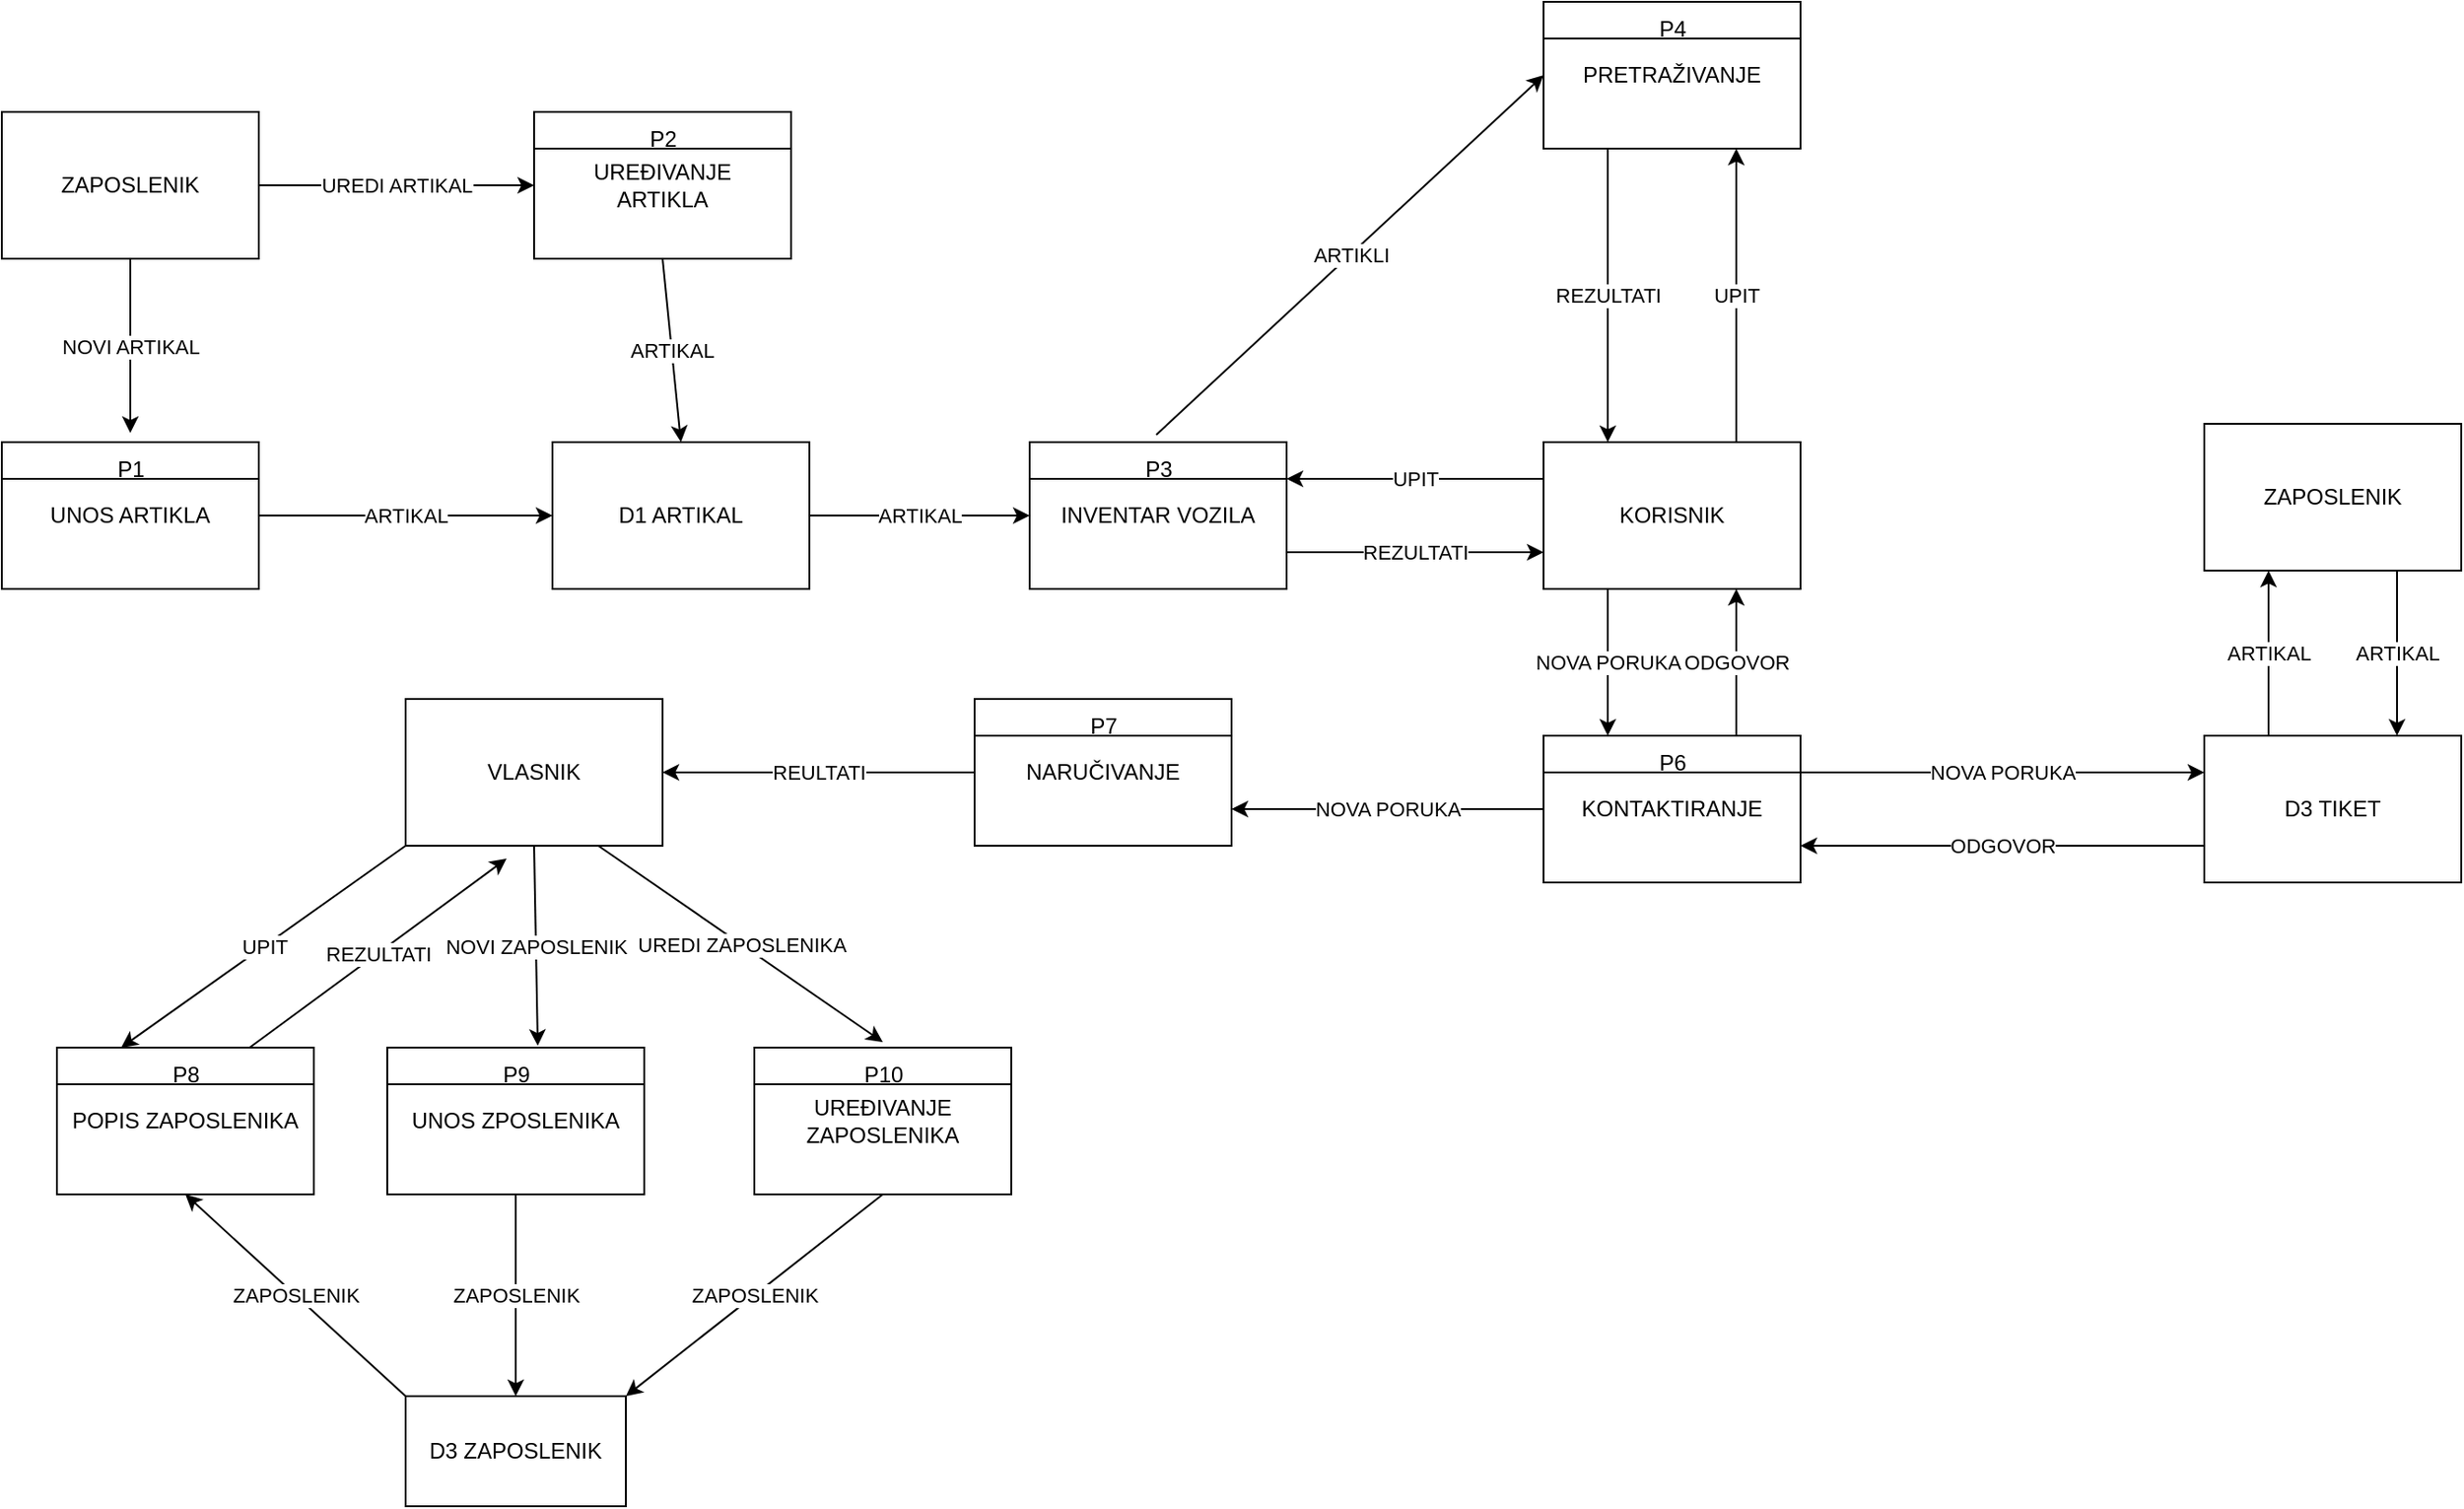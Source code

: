 <mxfile version="24.4.9" type="device">
  <diagram name="Page-1" id="-Onxnbn9xR5KZ_T1dZoe">
    <mxGraphModel dx="1434" dy="780" grid="1" gridSize="10" guides="1" tooltips="1" connect="1" arrows="1" fold="1" page="1" pageScale="1" pageWidth="850" pageHeight="1100" math="0" shadow="0">
      <root>
        <mxCell id="0" />
        <mxCell id="1" parent="0" />
        <mxCell id="6TGc007-YJCL6H7LoQrK-7" value="INVENTAR VOZILA" style="rounded=0;whiteSpace=wrap;html=1;" vertex="1" parent="1">
          <mxGeometry x="610" y="370" width="140" height="80" as="geometry" />
        </mxCell>
        <mxCell id="6TGc007-YJCL6H7LoQrK-9" value="" style="endArrow=none;html=1;rounded=0;exitX=0;exitY=0.25;exitDx=0;exitDy=0;entryX=1;entryY=0.25;entryDx=0;entryDy=0;" edge="1" parent="1" source="6TGc007-YJCL6H7LoQrK-7" target="6TGc007-YJCL6H7LoQrK-7">
          <mxGeometry width="50" height="50" relative="1" as="geometry">
            <mxPoint x="390" y="360" as="sourcePoint" />
            <mxPoint x="440" y="310" as="targetPoint" />
          </mxGeometry>
        </mxCell>
        <mxCell id="6TGc007-YJCL6H7LoQrK-10" value="D1 ARTIKAL" style="rounded=0;whiteSpace=wrap;html=1;" vertex="1" parent="1">
          <mxGeometry x="350" y="370" width="140" height="80" as="geometry" />
        </mxCell>
        <mxCell id="6TGc007-YJCL6H7LoQrK-12" value="UREĐIVANJE&lt;div&gt;ARTIKLA&lt;/div&gt;" style="rounded=0;whiteSpace=wrap;html=1;" vertex="1" parent="1">
          <mxGeometry x="340" y="190" width="140" height="80" as="geometry" />
        </mxCell>
        <mxCell id="6TGc007-YJCL6H7LoQrK-13" value="" style="endArrow=none;html=1;rounded=0;exitX=0;exitY=0.25;exitDx=0;exitDy=0;entryX=1;entryY=0.25;entryDx=0;entryDy=0;" edge="1" parent="1" source="6TGc007-YJCL6H7LoQrK-12" target="6TGc007-YJCL6H7LoQrK-12">
          <mxGeometry width="50" height="50" relative="1" as="geometry">
            <mxPoint x="530" y="200" as="sourcePoint" />
            <mxPoint x="580" y="150" as="targetPoint" />
          </mxGeometry>
        </mxCell>
        <mxCell id="6TGc007-YJCL6H7LoQrK-14" value="UNOS ARTIKLA" style="rounded=0;whiteSpace=wrap;html=1;" vertex="1" parent="1">
          <mxGeometry x="50" y="370" width="140" height="80" as="geometry" />
        </mxCell>
        <mxCell id="6TGc007-YJCL6H7LoQrK-15" value="" style="endArrow=none;html=1;rounded=0;exitX=0;exitY=0.25;exitDx=0;exitDy=0;entryX=1;entryY=0.25;entryDx=0;entryDy=0;" edge="1" parent="1" source="6TGc007-YJCL6H7LoQrK-14" target="6TGc007-YJCL6H7LoQrK-14">
          <mxGeometry width="50" height="50" relative="1" as="geometry">
            <mxPoint x="430" y="390" as="sourcePoint" />
            <mxPoint x="480" y="340" as="targetPoint" />
          </mxGeometry>
        </mxCell>
        <mxCell id="6TGc007-YJCL6H7LoQrK-16" value="VLASNIK" style="rounded=0;whiteSpace=wrap;html=1;" vertex="1" parent="1">
          <mxGeometry x="270" y="510" width="140" height="80" as="geometry" />
        </mxCell>
        <mxCell id="6TGc007-YJCL6H7LoQrK-18" value="KORISNIK" style="rounded=0;whiteSpace=wrap;html=1;" vertex="1" parent="1">
          <mxGeometry x="890" y="370" width="140" height="80" as="geometry" />
        </mxCell>
        <mxCell id="6TGc007-YJCL6H7LoQrK-20" value="ZAPOSLENIK" style="rounded=0;whiteSpace=wrap;html=1;" vertex="1" parent="1">
          <mxGeometry x="50" y="190" width="140" height="80" as="geometry" />
        </mxCell>
        <mxCell id="6TGc007-YJCL6H7LoQrK-22" value="KONTAKTIRANJE" style="rounded=0;whiteSpace=wrap;html=1;" vertex="1" parent="1">
          <mxGeometry x="890" y="530" width="140" height="80" as="geometry" />
        </mxCell>
        <mxCell id="6TGc007-YJCL6H7LoQrK-23" value="" style="endArrow=none;html=1;rounded=0;exitX=0;exitY=0.25;exitDx=0;exitDy=0;entryX=1;entryY=0.25;entryDx=0;entryDy=0;" edge="1" parent="1" source="6TGc007-YJCL6H7LoQrK-22" target="6TGc007-YJCL6H7LoQrK-22">
          <mxGeometry width="50" height="50" relative="1" as="geometry">
            <mxPoint x="1230" y="250" as="sourcePoint" />
            <mxPoint x="1280" y="200" as="targetPoint" />
          </mxGeometry>
        </mxCell>
        <mxCell id="6TGc007-YJCL6H7LoQrK-28" value="PRETRAŽIVANJE" style="rounded=0;whiteSpace=wrap;html=1;" vertex="1" parent="1">
          <mxGeometry x="890" y="130" width="140" height="80" as="geometry" />
        </mxCell>
        <mxCell id="6TGc007-YJCL6H7LoQrK-29" value="" style="endArrow=none;html=1;rounded=0;exitX=0;exitY=0.25;exitDx=0;exitDy=0;entryX=1;entryY=0.25;entryDx=0;entryDy=0;" edge="1" parent="1" source="6TGc007-YJCL6H7LoQrK-28" target="6TGc007-YJCL6H7LoQrK-28">
          <mxGeometry width="50" height="50" relative="1" as="geometry">
            <mxPoint x="710" y="610" as="sourcePoint" />
            <mxPoint x="760" y="560" as="targetPoint" />
          </mxGeometry>
        </mxCell>
        <mxCell id="6TGc007-YJCL6H7LoQrK-31" value="UREĐIVANJE ZAPOSLENIKA" style="rounded=0;whiteSpace=wrap;html=1;" vertex="1" parent="1">
          <mxGeometry x="460" y="700" width="140" height="80" as="geometry" />
        </mxCell>
        <mxCell id="6TGc007-YJCL6H7LoQrK-32" value="" style="endArrow=none;html=1;rounded=0;exitX=0;exitY=0.25;exitDx=0;exitDy=0;entryX=1;entryY=0.25;entryDx=0;entryDy=0;" edge="1" parent="1" source="6TGc007-YJCL6H7LoQrK-31" target="6TGc007-YJCL6H7LoQrK-31">
          <mxGeometry width="50" height="50" relative="1" as="geometry">
            <mxPoint x="260" y="590" as="sourcePoint" />
            <mxPoint x="310" y="540" as="targetPoint" />
          </mxGeometry>
        </mxCell>
        <mxCell id="6TGc007-YJCL6H7LoQrK-33" value="UNOS ZPOSLENIKA" style="rounded=0;whiteSpace=wrap;html=1;" vertex="1" parent="1">
          <mxGeometry x="260" y="700" width="140" height="80" as="geometry" />
        </mxCell>
        <mxCell id="6TGc007-YJCL6H7LoQrK-34" value="" style="endArrow=none;html=1;rounded=0;exitX=0;exitY=0.25;exitDx=0;exitDy=0;entryX=1;entryY=0.25;entryDx=0;entryDy=0;" edge="1" parent="1" source="6TGc007-YJCL6H7LoQrK-33" target="6TGc007-YJCL6H7LoQrK-33">
          <mxGeometry width="50" height="50" relative="1" as="geometry">
            <mxPoint x="260" y="600" as="sourcePoint" />
            <mxPoint x="310" y="550" as="targetPoint" />
          </mxGeometry>
        </mxCell>
        <mxCell id="6TGc007-YJCL6H7LoQrK-35" value="NARUČIVANJE" style="rounded=0;whiteSpace=wrap;html=1;" vertex="1" parent="1">
          <mxGeometry x="580" y="510" width="140" height="80" as="geometry" />
        </mxCell>
        <mxCell id="6TGc007-YJCL6H7LoQrK-36" value="" style="endArrow=none;html=1;rounded=0;exitX=0;exitY=0.25;exitDx=0;exitDy=0;entryX=1;entryY=0.25;entryDx=0;entryDy=0;" edge="1" parent="1" source="6TGc007-YJCL6H7LoQrK-35" target="6TGc007-YJCL6H7LoQrK-35">
          <mxGeometry width="50" height="50" relative="1" as="geometry">
            <mxPoint x="570" y="510" as="sourcePoint" />
            <mxPoint x="620" y="460" as="targetPoint" />
          </mxGeometry>
        </mxCell>
        <mxCell id="6TGc007-YJCL6H7LoQrK-37" value="ZAPOSLENIK" style="rounded=0;whiteSpace=wrap;html=1;" vertex="1" parent="1">
          <mxGeometry x="1250" y="360" width="140" height="80" as="geometry" />
        </mxCell>
        <mxCell id="6TGc007-YJCL6H7LoQrK-38" value="D3 TIKET" style="rounded=0;whiteSpace=wrap;html=1;" vertex="1" parent="1">
          <mxGeometry x="1250" y="530" width="140" height="80" as="geometry" />
        </mxCell>
        <mxCell id="6TGc007-YJCL6H7LoQrK-39" value="D3 ZAPOSLENIK" style="whiteSpace=wrap;html=1;" vertex="1" parent="1">
          <mxGeometry x="270" y="890" width="120" height="60" as="geometry" />
        </mxCell>
        <mxCell id="6TGc007-YJCL6H7LoQrK-40" value="POPIS ZAPOSLENIKA" style="rounded=0;whiteSpace=wrap;html=1;" vertex="1" parent="1">
          <mxGeometry x="80" y="700" width="140" height="80" as="geometry" />
        </mxCell>
        <mxCell id="6TGc007-YJCL6H7LoQrK-41" value="" style="endArrow=none;html=1;rounded=0;exitX=0;exitY=0.25;exitDx=0;exitDy=0;entryX=1;entryY=0.25;entryDx=0;entryDy=0;" edge="1" parent="1" source="6TGc007-YJCL6H7LoQrK-40" target="6TGc007-YJCL6H7LoQrK-40">
          <mxGeometry width="50" height="50" relative="1" as="geometry">
            <mxPoint x="-120" y="590" as="sourcePoint" />
            <mxPoint x="-70" y="540" as="targetPoint" />
          </mxGeometry>
        </mxCell>
        <mxCell id="6TGc007-YJCL6H7LoQrK-42" value="P1" style="text;html=1;align=center;verticalAlign=middle;resizable=0;points=[];autosize=1;strokeColor=none;fillColor=none;" vertex="1" parent="1">
          <mxGeometry x="100" y="370" width="40" height="30" as="geometry" />
        </mxCell>
        <mxCell id="6TGc007-YJCL6H7LoQrK-43" value="P2" style="text;html=1;align=center;verticalAlign=middle;resizable=0;points=[];autosize=1;strokeColor=none;fillColor=none;" vertex="1" parent="1">
          <mxGeometry x="390" y="190" width="40" height="30" as="geometry" />
        </mxCell>
        <mxCell id="6TGc007-YJCL6H7LoQrK-44" value="P3" style="text;html=1;align=center;verticalAlign=middle;resizable=0;points=[];autosize=1;strokeColor=none;fillColor=none;" vertex="1" parent="1">
          <mxGeometry x="660" y="370" width="40" height="30" as="geometry" />
        </mxCell>
        <mxCell id="6TGc007-YJCL6H7LoQrK-45" value="P4" style="text;html=1;align=center;verticalAlign=middle;resizable=0;points=[];autosize=1;strokeColor=none;fillColor=none;" vertex="1" parent="1">
          <mxGeometry x="940" y="130" width="40" height="30" as="geometry" />
        </mxCell>
        <mxCell id="6TGc007-YJCL6H7LoQrK-48" value="P6" style="text;html=1;align=center;verticalAlign=middle;resizable=0;points=[];autosize=1;strokeColor=none;fillColor=none;" vertex="1" parent="1">
          <mxGeometry x="940" y="530" width="40" height="30" as="geometry" />
        </mxCell>
        <mxCell id="6TGc007-YJCL6H7LoQrK-49" value="P7" style="text;html=1;align=center;verticalAlign=middle;resizable=0;points=[];autosize=1;strokeColor=none;fillColor=none;" vertex="1" parent="1">
          <mxGeometry x="630" y="510" width="40" height="30" as="geometry" />
        </mxCell>
        <mxCell id="6TGc007-YJCL6H7LoQrK-50" value="P8" style="text;html=1;align=center;verticalAlign=middle;resizable=0;points=[];autosize=1;strokeColor=none;fillColor=none;" vertex="1" parent="1">
          <mxGeometry x="130" y="700" width="40" height="30" as="geometry" />
        </mxCell>
        <mxCell id="6TGc007-YJCL6H7LoQrK-51" value="P9" style="text;html=1;align=center;verticalAlign=middle;resizable=0;points=[];autosize=1;strokeColor=none;fillColor=none;" vertex="1" parent="1">
          <mxGeometry x="310" y="700" width="40" height="30" as="geometry" />
        </mxCell>
        <mxCell id="6TGc007-YJCL6H7LoQrK-55" value="P10" style="text;html=1;align=center;verticalAlign=middle;resizable=0;points=[];autosize=1;strokeColor=none;fillColor=none;" vertex="1" parent="1">
          <mxGeometry x="510" y="700" width="40" height="30" as="geometry" />
        </mxCell>
        <mxCell id="6TGc007-YJCL6H7LoQrK-56" value="" style="endArrow=classic;html=1;rounded=0;exitX=0.5;exitY=1;exitDx=0;exitDy=0;entryX=0.5;entryY=-0.167;entryDx=0;entryDy=0;entryPerimeter=0;" edge="1" parent="1" source="6TGc007-YJCL6H7LoQrK-20" target="6TGc007-YJCL6H7LoQrK-42">
          <mxGeometry relative="1" as="geometry">
            <mxPoint x="370" y="570" as="sourcePoint" />
            <mxPoint x="470" y="570" as="targetPoint" />
          </mxGeometry>
        </mxCell>
        <mxCell id="6TGc007-YJCL6H7LoQrK-57" value="NOVI ARTIKAL" style="edgeLabel;resizable=0;html=1;;align=center;verticalAlign=middle;" connectable="0" vertex="1" parent="6TGc007-YJCL6H7LoQrK-56">
          <mxGeometry relative="1" as="geometry" />
        </mxCell>
        <mxCell id="6TGc007-YJCL6H7LoQrK-59" value="" style="endArrow=classic;html=1;rounded=0;exitX=1;exitY=0.5;exitDx=0;exitDy=0;entryX=0;entryY=0.5;entryDx=0;entryDy=0;" edge="1" parent="1" source="6TGc007-YJCL6H7LoQrK-20" target="6TGc007-YJCL6H7LoQrK-12">
          <mxGeometry relative="1" as="geometry">
            <mxPoint x="370" y="570" as="sourcePoint" />
            <mxPoint x="470" y="570" as="targetPoint" />
          </mxGeometry>
        </mxCell>
        <mxCell id="6TGc007-YJCL6H7LoQrK-60" value="UREDI ARTIKAL" style="edgeLabel;resizable=0;html=1;;align=center;verticalAlign=middle;" connectable="0" vertex="1" parent="6TGc007-YJCL6H7LoQrK-59">
          <mxGeometry relative="1" as="geometry" />
        </mxCell>
        <mxCell id="6TGc007-YJCL6H7LoQrK-62" value="" style="endArrow=classic;html=1;rounded=0;exitX=0.5;exitY=1;exitDx=0;exitDy=0;entryX=0.5;entryY=0;entryDx=0;entryDy=0;" edge="1" parent="1" source="6TGc007-YJCL6H7LoQrK-12" target="6TGc007-YJCL6H7LoQrK-10">
          <mxGeometry relative="1" as="geometry">
            <mxPoint x="370" y="570" as="sourcePoint" />
            <mxPoint x="470" y="570" as="targetPoint" />
          </mxGeometry>
        </mxCell>
        <mxCell id="6TGc007-YJCL6H7LoQrK-63" value="ARTIKAL" style="edgeLabel;resizable=0;html=1;;align=center;verticalAlign=middle;" connectable="0" vertex="1" parent="6TGc007-YJCL6H7LoQrK-62">
          <mxGeometry relative="1" as="geometry" />
        </mxCell>
        <mxCell id="6TGc007-YJCL6H7LoQrK-64" value="" style="endArrow=classic;html=1;rounded=0;exitX=1;exitY=0.5;exitDx=0;exitDy=0;entryX=0;entryY=0.5;entryDx=0;entryDy=0;" edge="1" parent="1" source="6TGc007-YJCL6H7LoQrK-14" target="6TGc007-YJCL6H7LoQrK-10">
          <mxGeometry relative="1" as="geometry">
            <mxPoint x="380" y="580" as="sourcePoint" />
            <mxPoint x="480" y="580" as="targetPoint" />
          </mxGeometry>
        </mxCell>
        <mxCell id="6TGc007-YJCL6H7LoQrK-65" value="ARTIKAL" style="edgeLabel;resizable=0;html=1;;align=center;verticalAlign=middle;" connectable="0" vertex="1" parent="6TGc007-YJCL6H7LoQrK-64">
          <mxGeometry relative="1" as="geometry" />
        </mxCell>
        <mxCell id="6TGc007-YJCL6H7LoQrK-66" value="" style="endArrow=classic;html=1;rounded=0;exitX=0;exitY=0.25;exitDx=0;exitDy=0;entryX=1;entryY=0.25;entryDx=0;entryDy=0;" edge="1" parent="1" source="6TGc007-YJCL6H7LoQrK-18" target="6TGc007-YJCL6H7LoQrK-7">
          <mxGeometry relative="1" as="geometry">
            <mxPoint x="720" y="510" as="sourcePoint" />
            <mxPoint x="490" y="590" as="targetPoint" />
          </mxGeometry>
        </mxCell>
        <mxCell id="6TGc007-YJCL6H7LoQrK-67" value="UPIT" style="edgeLabel;resizable=0;html=1;;align=center;verticalAlign=middle;" connectable="0" vertex="1" parent="6TGc007-YJCL6H7LoQrK-66">
          <mxGeometry relative="1" as="geometry" />
        </mxCell>
        <mxCell id="6TGc007-YJCL6H7LoQrK-68" value="" style="endArrow=classic;html=1;rounded=0;exitX=1;exitY=0.5;exitDx=0;exitDy=0;entryX=0;entryY=0.5;entryDx=0;entryDy=0;" edge="1" parent="1" source="6TGc007-YJCL6H7LoQrK-10" target="6TGc007-YJCL6H7LoQrK-7">
          <mxGeometry relative="1" as="geometry">
            <mxPoint x="360" y="539.5" as="sourcePoint" />
            <mxPoint x="460" y="539.5" as="targetPoint" />
          </mxGeometry>
        </mxCell>
        <mxCell id="6TGc007-YJCL6H7LoQrK-69" value="ARTIKAL" style="edgeLabel;resizable=0;html=1;;align=center;verticalAlign=middle;" connectable="0" vertex="1" parent="6TGc007-YJCL6H7LoQrK-68">
          <mxGeometry relative="1" as="geometry" />
        </mxCell>
        <mxCell id="6TGc007-YJCL6H7LoQrK-71" value="" style="endArrow=classic;html=1;rounded=0;exitX=1;exitY=0.75;exitDx=0;exitDy=0;entryX=0;entryY=0.75;entryDx=0;entryDy=0;" edge="1" parent="1" source="6TGc007-YJCL6H7LoQrK-7" target="6TGc007-YJCL6H7LoQrK-18">
          <mxGeometry relative="1" as="geometry">
            <mxPoint x="410" y="610" as="sourcePoint" />
            <mxPoint x="510" y="610" as="targetPoint" />
          </mxGeometry>
        </mxCell>
        <mxCell id="6TGc007-YJCL6H7LoQrK-72" value="REZULTATI" style="edgeLabel;resizable=0;html=1;;align=center;verticalAlign=middle;" connectable="0" vertex="1" parent="6TGc007-YJCL6H7LoQrK-71">
          <mxGeometry relative="1" as="geometry" />
        </mxCell>
        <mxCell id="6TGc007-YJCL6H7LoQrK-78" value="" style="endArrow=classic;html=1;rounded=0;exitX=0.5;exitY=1;exitDx=0;exitDy=0;entryX=0.8;entryY=-0.033;entryDx=0;entryDy=0;entryPerimeter=0;" edge="1" parent="1" source="6TGc007-YJCL6H7LoQrK-16" target="6TGc007-YJCL6H7LoQrK-51">
          <mxGeometry relative="1" as="geometry">
            <mxPoint x="440" y="640" as="sourcePoint" />
            <mxPoint x="540" y="640" as="targetPoint" />
          </mxGeometry>
        </mxCell>
        <mxCell id="6TGc007-YJCL6H7LoQrK-79" value="NOVI ZAPOSLENIK" style="edgeLabel;resizable=0;html=1;;align=center;verticalAlign=middle;" connectable="0" vertex="1" parent="6TGc007-YJCL6H7LoQrK-78">
          <mxGeometry relative="1" as="geometry" />
        </mxCell>
        <mxCell id="6TGc007-YJCL6H7LoQrK-80" value="" style="endArrow=classic;html=1;rounded=0;exitX=0.75;exitY=1;exitDx=0;exitDy=0;entryX=0.5;entryY=-0.1;entryDx=0;entryDy=0;entryPerimeter=0;" edge="1" parent="1" source="6TGc007-YJCL6H7LoQrK-16" target="6TGc007-YJCL6H7LoQrK-55">
          <mxGeometry relative="1" as="geometry">
            <mxPoint x="450" y="650" as="sourcePoint" />
            <mxPoint x="550" y="650" as="targetPoint" />
          </mxGeometry>
        </mxCell>
        <mxCell id="6TGc007-YJCL6H7LoQrK-81" value="UREDI ZAPOSLENIKA" style="edgeLabel;resizable=0;html=1;;align=center;verticalAlign=middle;" connectable="0" vertex="1" parent="6TGc007-YJCL6H7LoQrK-80">
          <mxGeometry relative="1" as="geometry" />
        </mxCell>
        <mxCell id="6TGc007-YJCL6H7LoQrK-82" value="" style="endArrow=classic;html=1;rounded=0;exitX=0;exitY=1;exitDx=0;exitDy=0;entryX=0.25;entryY=0;entryDx=0;entryDy=0;" edge="1" parent="1" source="6TGc007-YJCL6H7LoQrK-16" target="6TGc007-YJCL6H7LoQrK-40">
          <mxGeometry relative="1" as="geometry">
            <mxPoint x="460" y="660" as="sourcePoint" />
            <mxPoint x="560" y="660" as="targetPoint" />
          </mxGeometry>
        </mxCell>
        <mxCell id="6TGc007-YJCL6H7LoQrK-83" value="UPIT" style="edgeLabel;resizable=0;html=1;;align=center;verticalAlign=middle;" connectable="0" vertex="1" parent="6TGc007-YJCL6H7LoQrK-82">
          <mxGeometry relative="1" as="geometry" />
        </mxCell>
        <mxCell id="6TGc007-YJCL6H7LoQrK-84" value="" style="endArrow=classic;html=1;rounded=0;exitX=0.75;exitY=0;exitDx=0;exitDy=0;entryX=0.393;entryY=1.088;entryDx=0;entryDy=0;entryPerimeter=0;" edge="1" parent="1" source="6TGc007-YJCL6H7LoQrK-40" target="6TGc007-YJCL6H7LoQrK-16">
          <mxGeometry relative="1" as="geometry">
            <mxPoint x="470" y="670" as="sourcePoint" />
            <mxPoint x="570" y="670" as="targetPoint" />
          </mxGeometry>
        </mxCell>
        <mxCell id="6TGc007-YJCL6H7LoQrK-85" value="REZULTATI" style="edgeLabel;resizable=0;html=1;;align=center;verticalAlign=middle;" connectable="0" vertex="1" parent="6TGc007-YJCL6H7LoQrK-84">
          <mxGeometry relative="1" as="geometry" />
        </mxCell>
        <mxCell id="6TGc007-YJCL6H7LoQrK-86" value="" style="endArrow=classic;html=1;rounded=0;entryX=0.5;entryY=1;entryDx=0;entryDy=0;exitX=0;exitY=0;exitDx=0;exitDy=0;" edge="1" parent="1" source="6TGc007-YJCL6H7LoQrK-39" target="6TGc007-YJCL6H7LoQrK-40">
          <mxGeometry relative="1" as="geometry">
            <mxPoint x="480" y="680" as="sourcePoint" />
            <mxPoint x="580" y="680" as="targetPoint" />
          </mxGeometry>
        </mxCell>
        <mxCell id="6TGc007-YJCL6H7LoQrK-87" value="ZAPOSLENIK" style="edgeLabel;resizable=0;html=1;;align=center;verticalAlign=middle;" connectable="0" vertex="1" parent="6TGc007-YJCL6H7LoQrK-86">
          <mxGeometry relative="1" as="geometry" />
        </mxCell>
        <mxCell id="6TGc007-YJCL6H7LoQrK-89" value="" style="endArrow=classic;html=1;rounded=0;exitX=0.5;exitY=1;exitDx=0;exitDy=0;entryX=1;entryY=0;entryDx=0;entryDy=0;" edge="1" parent="1" source="6TGc007-YJCL6H7LoQrK-31" target="6TGc007-YJCL6H7LoQrK-39">
          <mxGeometry relative="1" as="geometry">
            <mxPoint x="660" y="699" as="sourcePoint" />
            <mxPoint x="760" y="699" as="targetPoint" />
          </mxGeometry>
        </mxCell>
        <mxCell id="6TGc007-YJCL6H7LoQrK-90" value="ZAPOSLENIK" style="edgeLabel;resizable=0;html=1;;align=center;verticalAlign=middle;" connectable="0" vertex="1" parent="6TGc007-YJCL6H7LoQrK-89">
          <mxGeometry relative="1" as="geometry" />
        </mxCell>
        <mxCell id="6TGc007-YJCL6H7LoQrK-91" value="" style="endArrow=classic;html=1;rounded=0;entryX=0.5;entryY=0;entryDx=0;entryDy=0;exitX=0.5;exitY=1;exitDx=0;exitDy=0;" edge="1" parent="1" source="6TGc007-YJCL6H7LoQrK-33" target="6TGc007-YJCL6H7LoQrK-39">
          <mxGeometry relative="1" as="geometry">
            <mxPoint x="500" y="700" as="sourcePoint" />
            <mxPoint x="600" y="700" as="targetPoint" />
          </mxGeometry>
        </mxCell>
        <mxCell id="6TGc007-YJCL6H7LoQrK-92" value="ZAPOSLENIK" style="edgeLabel;resizable=0;html=1;;align=center;verticalAlign=middle;" connectable="0" vertex="1" parent="6TGc007-YJCL6H7LoQrK-91">
          <mxGeometry relative="1" as="geometry" />
        </mxCell>
        <mxCell id="6TGc007-YJCL6H7LoQrK-93" value="" style="endArrow=classic;html=1;rounded=0;entryX=0;entryY=0.25;entryDx=0;entryDy=0;exitX=1;exitY=0.25;exitDx=0;exitDy=0;" edge="1" parent="1" source="6TGc007-YJCL6H7LoQrK-22" target="6TGc007-YJCL6H7LoQrK-38">
          <mxGeometry relative="1" as="geometry">
            <mxPoint x="510" y="710" as="sourcePoint" />
            <mxPoint x="610" y="710" as="targetPoint" />
          </mxGeometry>
        </mxCell>
        <mxCell id="6TGc007-YJCL6H7LoQrK-94" value="NOVA PORUKA" style="edgeLabel;resizable=0;html=1;;align=center;verticalAlign=middle;" connectable="0" vertex="1" parent="6TGc007-YJCL6H7LoQrK-93">
          <mxGeometry relative="1" as="geometry" />
        </mxCell>
        <mxCell id="6TGc007-YJCL6H7LoQrK-95" value="" style="endArrow=classic;html=1;rounded=0;entryX=1;entryY=0.75;entryDx=0;entryDy=0;exitX=0;exitY=0.75;exitDx=0;exitDy=0;" edge="1" parent="1" source="6TGc007-YJCL6H7LoQrK-38" target="6TGc007-YJCL6H7LoQrK-22">
          <mxGeometry relative="1" as="geometry">
            <mxPoint x="520" y="720" as="sourcePoint" />
            <mxPoint x="620" y="720" as="targetPoint" />
          </mxGeometry>
        </mxCell>
        <mxCell id="6TGc007-YJCL6H7LoQrK-96" value="ODGOVOR" style="edgeLabel;resizable=0;html=1;;align=center;verticalAlign=middle;" connectable="0" vertex="1" parent="6TGc007-YJCL6H7LoQrK-95">
          <mxGeometry relative="1" as="geometry" />
        </mxCell>
        <mxCell id="6TGc007-YJCL6H7LoQrK-97" value="" style="endArrow=classic;html=1;rounded=0;exitX=0.25;exitY=1;exitDx=0;exitDy=0;entryX=0.25;entryY=0;entryDx=0;entryDy=0;" edge="1" parent="1" source="6TGc007-YJCL6H7LoQrK-18" target="6TGc007-YJCL6H7LoQrK-22">
          <mxGeometry relative="1" as="geometry">
            <mxPoint x="530" y="730" as="sourcePoint" />
            <mxPoint x="630" y="730" as="targetPoint" />
          </mxGeometry>
        </mxCell>
        <mxCell id="6TGc007-YJCL6H7LoQrK-98" value="NOVA PORUKA" style="edgeLabel;resizable=0;html=1;;align=center;verticalAlign=middle;" connectable="0" vertex="1" parent="6TGc007-YJCL6H7LoQrK-97">
          <mxGeometry relative="1" as="geometry" />
        </mxCell>
        <mxCell id="6TGc007-YJCL6H7LoQrK-100" value="" style="endArrow=classic;html=1;rounded=0;entryX=0.75;entryY=0;entryDx=0;entryDy=0;exitX=0.75;exitY=1;exitDx=0;exitDy=0;" edge="1" parent="1" source="6TGc007-YJCL6H7LoQrK-37" target="6TGc007-YJCL6H7LoQrK-38">
          <mxGeometry relative="1" as="geometry">
            <mxPoint x="540" y="740" as="sourcePoint" />
            <mxPoint x="640" y="740" as="targetPoint" />
          </mxGeometry>
        </mxCell>
        <mxCell id="6TGc007-YJCL6H7LoQrK-101" value="ARTIKAL" style="edgeLabel;resizable=0;html=1;;align=center;verticalAlign=middle;" connectable="0" vertex="1" parent="6TGc007-YJCL6H7LoQrK-100">
          <mxGeometry relative="1" as="geometry" />
        </mxCell>
        <mxCell id="6TGc007-YJCL6H7LoQrK-102" value="" style="endArrow=classic;html=1;rounded=0;entryX=0.25;entryY=1;entryDx=0;entryDy=0;exitX=0.25;exitY=0;exitDx=0;exitDy=0;" edge="1" parent="1" source="6TGc007-YJCL6H7LoQrK-38" target="6TGc007-YJCL6H7LoQrK-37">
          <mxGeometry relative="1" as="geometry">
            <mxPoint x="550" y="750" as="sourcePoint" />
            <mxPoint x="650" y="750" as="targetPoint" />
          </mxGeometry>
        </mxCell>
        <mxCell id="6TGc007-YJCL6H7LoQrK-103" value="ARTIKAL" style="edgeLabel;resizable=0;html=1;;align=center;verticalAlign=middle;" connectable="0" vertex="1" parent="6TGc007-YJCL6H7LoQrK-102">
          <mxGeometry relative="1" as="geometry" />
        </mxCell>
        <mxCell id="6TGc007-YJCL6H7LoQrK-104" value="" style="endArrow=classic;html=1;rounded=0;exitX=0.75;exitY=0;exitDx=0;exitDy=0;entryX=0.75;entryY=1;entryDx=0;entryDy=0;" edge="1" parent="1" source="6TGc007-YJCL6H7LoQrK-22" target="6TGc007-YJCL6H7LoQrK-18">
          <mxGeometry relative="1" as="geometry">
            <mxPoint x="560" y="760" as="sourcePoint" />
            <mxPoint x="660" y="760" as="targetPoint" />
          </mxGeometry>
        </mxCell>
        <mxCell id="6TGc007-YJCL6H7LoQrK-105" value="ODGOVOR" style="edgeLabel;resizable=0;html=1;;align=center;verticalAlign=middle;" connectable="0" vertex="1" parent="6TGc007-YJCL6H7LoQrK-104">
          <mxGeometry relative="1" as="geometry" />
        </mxCell>
        <mxCell id="6TGc007-YJCL6H7LoQrK-106" value="" style="endArrow=classic;html=1;rounded=0;exitX=0;exitY=0.5;exitDx=0;exitDy=0;entryX=1;entryY=0.5;entryDx=0;entryDy=0;" edge="1" parent="1" source="6TGc007-YJCL6H7LoQrK-35" target="6TGc007-YJCL6H7LoQrK-16">
          <mxGeometry relative="1" as="geometry">
            <mxPoint x="570" y="770" as="sourcePoint" />
            <mxPoint x="670" y="770" as="targetPoint" />
          </mxGeometry>
        </mxCell>
        <mxCell id="6TGc007-YJCL6H7LoQrK-107" value="REULTATI" style="edgeLabel;resizable=0;html=1;;align=center;verticalAlign=middle;" connectable="0" vertex="1" parent="6TGc007-YJCL6H7LoQrK-106">
          <mxGeometry relative="1" as="geometry" />
        </mxCell>
        <mxCell id="6TGc007-YJCL6H7LoQrK-108" value="" style="endArrow=classic;html=1;rounded=0;exitX=0;exitY=0.5;exitDx=0;exitDy=0;entryX=1;entryY=0.75;entryDx=0;entryDy=0;" edge="1" parent="1" source="6TGc007-YJCL6H7LoQrK-22" target="6TGc007-YJCL6H7LoQrK-35">
          <mxGeometry relative="1" as="geometry">
            <mxPoint x="580" y="780" as="sourcePoint" />
            <mxPoint x="680" y="780" as="targetPoint" />
          </mxGeometry>
        </mxCell>
        <mxCell id="6TGc007-YJCL6H7LoQrK-109" value="NOVA PORUKA" style="edgeLabel;resizable=0;html=1;;align=center;verticalAlign=middle;" connectable="0" vertex="1" parent="6TGc007-YJCL6H7LoQrK-108">
          <mxGeometry relative="1" as="geometry" />
        </mxCell>
        <mxCell id="6TGc007-YJCL6H7LoQrK-110" value="" style="endArrow=classic;html=1;rounded=0;exitX=0.475;exitY=-0.133;exitDx=0;exitDy=0;entryX=0;entryY=0.5;entryDx=0;entryDy=0;exitPerimeter=0;" edge="1" parent="1" source="6TGc007-YJCL6H7LoQrK-44" target="6TGc007-YJCL6H7LoQrK-28">
          <mxGeometry relative="1" as="geometry">
            <mxPoint x="590" y="790" as="sourcePoint" />
            <mxPoint x="690" y="790" as="targetPoint" />
          </mxGeometry>
        </mxCell>
        <mxCell id="6TGc007-YJCL6H7LoQrK-111" value="ARTIKLI" style="edgeLabel;resizable=0;html=1;;align=center;verticalAlign=middle;" connectable="0" vertex="1" parent="6TGc007-YJCL6H7LoQrK-110">
          <mxGeometry relative="1" as="geometry" />
        </mxCell>
        <mxCell id="6TGc007-YJCL6H7LoQrK-113" value="" style="endArrow=classic;html=1;rounded=0;exitX=0.75;exitY=0;exitDx=0;exitDy=0;entryX=0.75;entryY=1;entryDx=0;entryDy=0;" edge="1" parent="1" source="6TGc007-YJCL6H7LoQrK-18" target="6TGc007-YJCL6H7LoQrK-28">
          <mxGeometry relative="1" as="geometry">
            <mxPoint x="750" y="360" as="sourcePoint" />
            <mxPoint x="1030" y="210" as="targetPoint" />
          </mxGeometry>
        </mxCell>
        <mxCell id="6TGc007-YJCL6H7LoQrK-114" value="UPIT" style="edgeLabel;resizable=0;html=1;;align=center;verticalAlign=middle;" connectable="0" vertex="1" parent="6TGc007-YJCL6H7LoQrK-113">
          <mxGeometry relative="1" as="geometry" />
        </mxCell>
        <mxCell id="6TGc007-YJCL6H7LoQrK-119" value="" style="endArrow=classic;html=1;rounded=0;exitX=0.25;exitY=1;exitDx=0;exitDy=0;entryX=0.25;entryY=0;entryDx=0;entryDy=0;" edge="1" parent="1" source="6TGc007-YJCL6H7LoQrK-28" target="6TGc007-YJCL6H7LoQrK-18">
          <mxGeometry relative="1" as="geometry">
            <mxPoint x="920" y="400" as="sourcePoint" />
            <mxPoint x="780" y="300" as="targetPoint" />
          </mxGeometry>
        </mxCell>
        <mxCell id="6TGc007-YJCL6H7LoQrK-120" value="REZULTATI" style="edgeLabel;resizable=0;html=1;;align=center;verticalAlign=middle;" connectable="0" vertex="1" parent="6TGc007-YJCL6H7LoQrK-119">
          <mxGeometry relative="1" as="geometry" />
        </mxCell>
      </root>
    </mxGraphModel>
  </diagram>
</mxfile>

